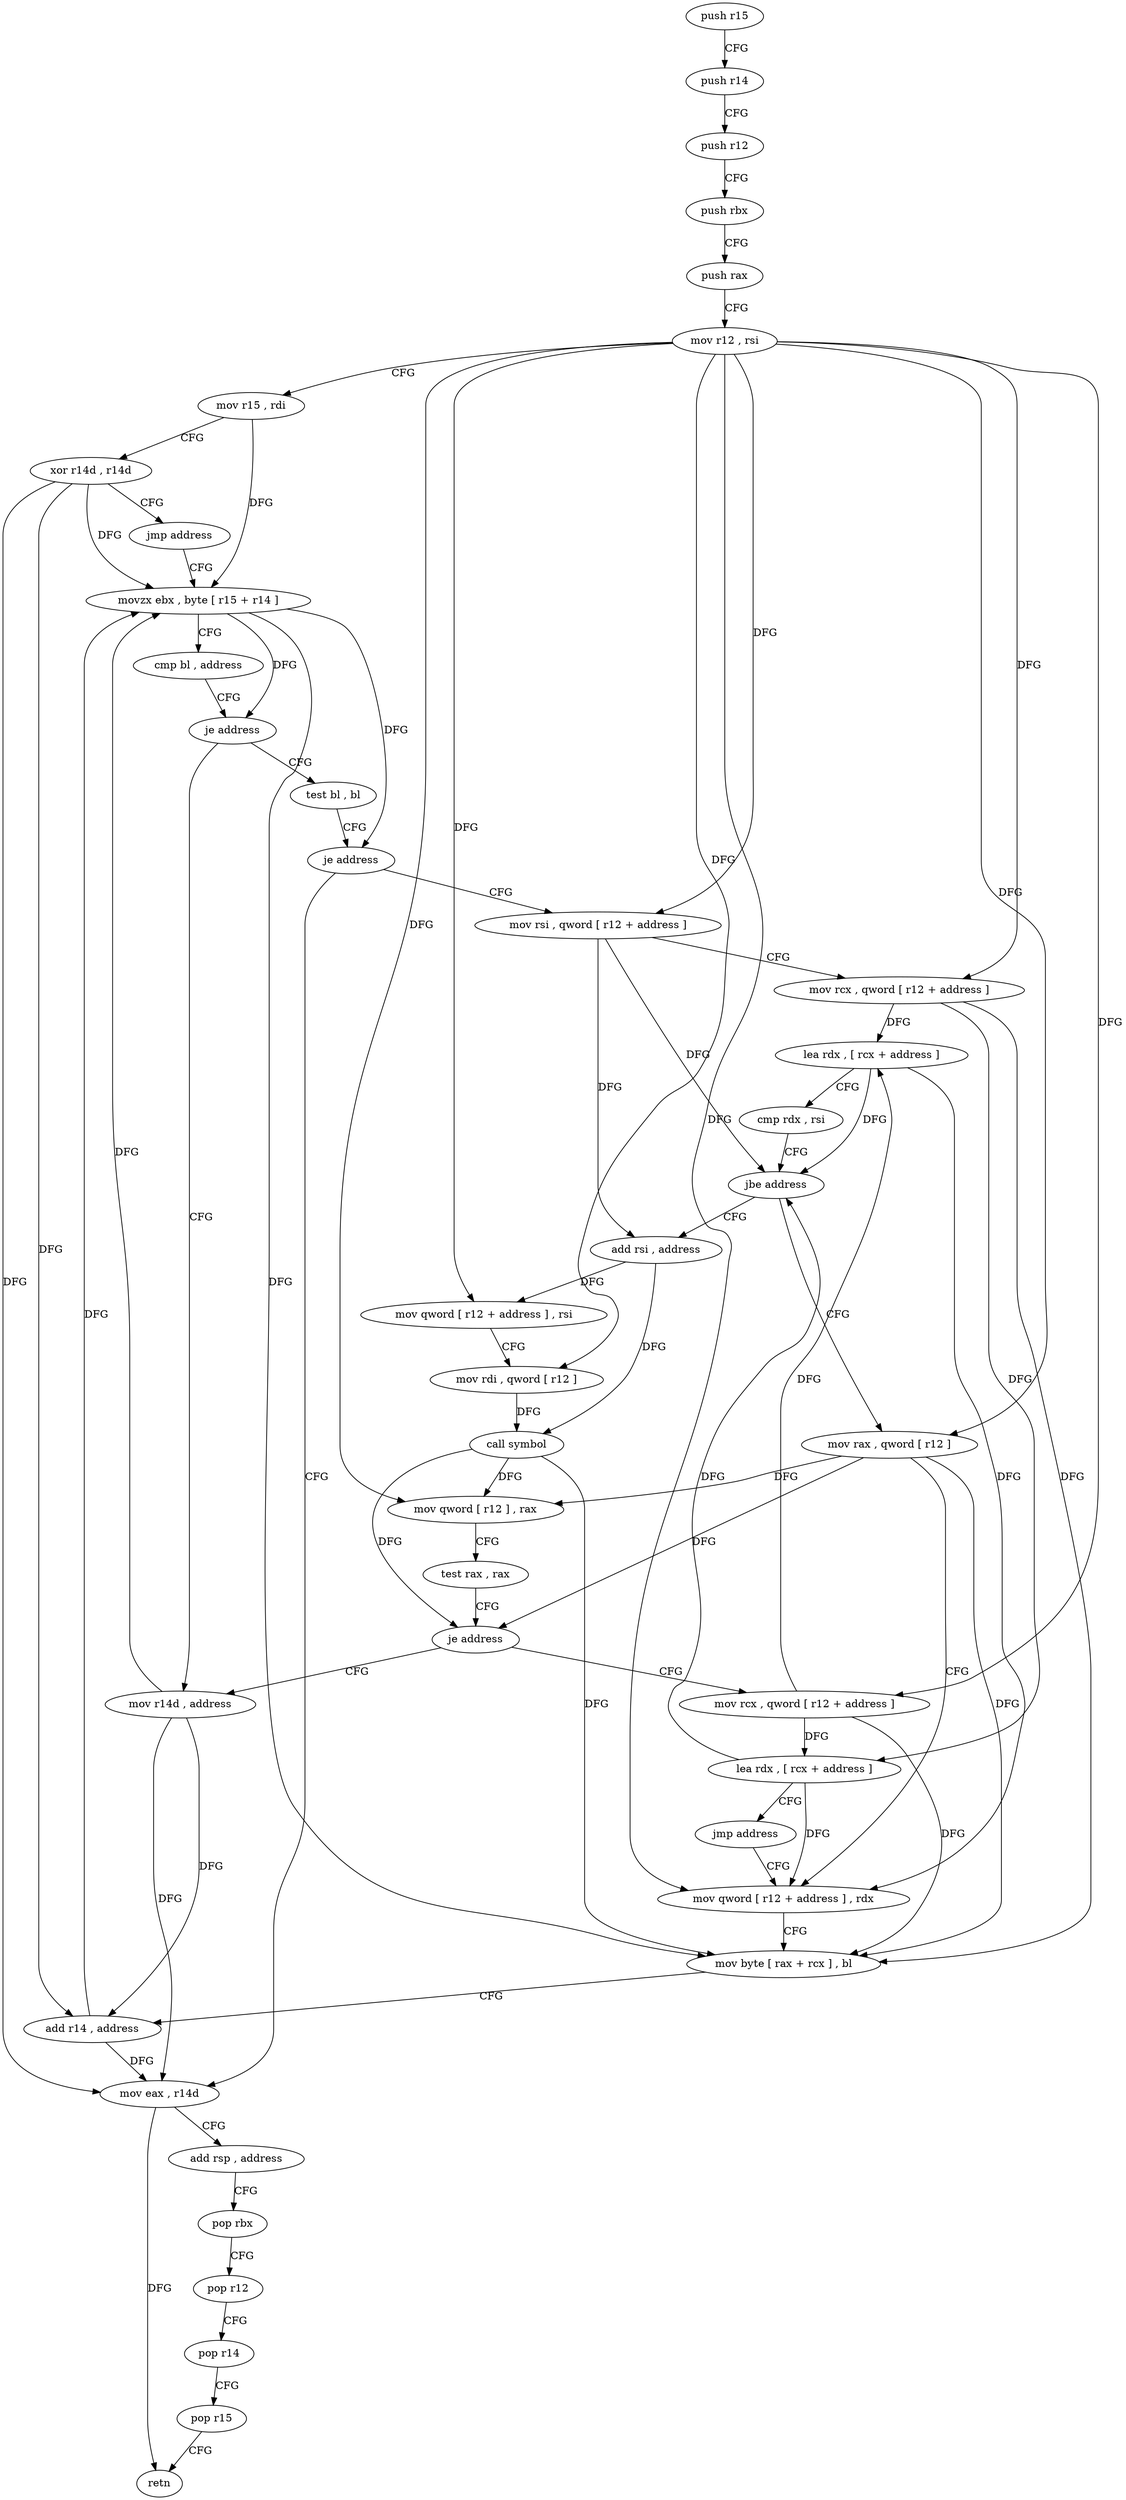 digraph "func" {
"149600" [label = "push r15" ]
"149602" [label = "push r14" ]
"149604" [label = "push r12" ]
"149606" [label = "push rbx" ]
"149607" [label = "push rax" ]
"149608" [label = "mov r12 , rsi" ]
"149611" [label = "mov r15 , rdi" ]
"149614" [label = "xor r14d , r14d" ]
"149617" [label = "jmp address" ]
"149648" [label = "movzx ebx , byte [ r15 + r14 ]" ]
"149653" [label = "cmp bl , address" ]
"149656" [label = "je address" ]
"149722" [label = "mov r14d , address" ]
"149658" [label = "test bl , bl" ]
"149728" [label = "mov eax , r14d" ]
"149660" [label = "je address" ]
"149662" [label = "mov rsi , qword [ r12 + address ]" ]
"149731" [label = "add rsp , address" ]
"149735" [label = "pop rbx" ]
"149736" [label = "pop r12" ]
"149738" [label = "pop r14" ]
"149740" [label = "pop r15" ]
"149742" [label = "retn" ]
"149667" [label = "mov rcx , qword [ r12 + address ]" ]
"149672" [label = "lea rdx , [ rcx + address ]" ]
"149676" [label = "cmp rdx , rsi" ]
"149679" [label = "jbe address" ]
"149632" [label = "mov rax , qword [ r12 ]" ]
"149681" [label = "add rsi , address" ]
"149636" [label = "mov qword [ r12 + address ] , rdx" ]
"149688" [label = "mov qword [ r12 + address ] , rsi" ]
"149693" [label = "mov rdi , qword [ r12 ]" ]
"149697" [label = "call symbol" ]
"149702" [label = "mov qword [ r12 ] , rax" ]
"149706" [label = "test rax , rax" ]
"149709" [label = "je address" ]
"149711" [label = "mov rcx , qword [ r12 + address ]" ]
"149716" [label = "lea rdx , [ rcx + address ]" ]
"149720" [label = "jmp address" ]
"149641" [label = "mov byte [ rax + rcx ] , bl" ]
"149644" [label = "add r14 , address" ]
"149600" -> "149602" [ label = "CFG" ]
"149602" -> "149604" [ label = "CFG" ]
"149604" -> "149606" [ label = "CFG" ]
"149606" -> "149607" [ label = "CFG" ]
"149607" -> "149608" [ label = "CFG" ]
"149608" -> "149611" [ label = "CFG" ]
"149608" -> "149662" [ label = "DFG" ]
"149608" -> "149667" [ label = "DFG" ]
"149608" -> "149632" [ label = "DFG" ]
"149608" -> "149688" [ label = "DFG" ]
"149608" -> "149693" [ label = "DFG" ]
"149608" -> "149702" [ label = "DFG" ]
"149608" -> "149636" [ label = "DFG" ]
"149608" -> "149711" [ label = "DFG" ]
"149611" -> "149614" [ label = "CFG" ]
"149611" -> "149648" [ label = "DFG" ]
"149614" -> "149617" [ label = "CFG" ]
"149614" -> "149648" [ label = "DFG" ]
"149614" -> "149728" [ label = "DFG" ]
"149614" -> "149644" [ label = "DFG" ]
"149617" -> "149648" [ label = "CFG" ]
"149648" -> "149653" [ label = "CFG" ]
"149648" -> "149656" [ label = "DFG" ]
"149648" -> "149660" [ label = "DFG" ]
"149648" -> "149641" [ label = "DFG" ]
"149653" -> "149656" [ label = "CFG" ]
"149656" -> "149722" [ label = "CFG" ]
"149656" -> "149658" [ label = "CFG" ]
"149722" -> "149728" [ label = "DFG" ]
"149722" -> "149648" [ label = "DFG" ]
"149722" -> "149644" [ label = "DFG" ]
"149658" -> "149660" [ label = "CFG" ]
"149728" -> "149731" [ label = "CFG" ]
"149728" -> "149742" [ label = "DFG" ]
"149660" -> "149728" [ label = "CFG" ]
"149660" -> "149662" [ label = "CFG" ]
"149662" -> "149667" [ label = "CFG" ]
"149662" -> "149679" [ label = "DFG" ]
"149662" -> "149681" [ label = "DFG" ]
"149731" -> "149735" [ label = "CFG" ]
"149735" -> "149736" [ label = "CFG" ]
"149736" -> "149738" [ label = "CFG" ]
"149738" -> "149740" [ label = "CFG" ]
"149740" -> "149742" [ label = "CFG" ]
"149667" -> "149672" [ label = "DFG" ]
"149667" -> "149641" [ label = "DFG" ]
"149667" -> "149716" [ label = "DFG" ]
"149672" -> "149676" [ label = "CFG" ]
"149672" -> "149679" [ label = "DFG" ]
"149672" -> "149636" [ label = "DFG" ]
"149676" -> "149679" [ label = "CFG" ]
"149679" -> "149632" [ label = "CFG" ]
"149679" -> "149681" [ label = "CFG" ]
"149632" -> "149636" [ label = "CFG" ]
"149632" -> "149702" [ label = "DFG" ]
"149632" -> "149709" [ label = "DFG" ]
"149632" -> "149641" [ label = "DFG" ]
"149681" -> "149688" [ label = "DFG" ]
"149681" -> "149697" [ label = "DFG" ]
"149636" -> "149641" [ label = "CFG" ]
"149688" -> "149693" [ label = "CFG" ]
"149693" -> "149697" [ label = "DFG" ]
"149697" -> "149702" [ label = "DFG" ]
"149697" -> "149709" [ label = "DFG" ]
"149697" -> "149641" [ label = "DFG" ]
"149702" -> "149706" [ label = "CFG" ]
"149706" -> "149709" [ label = "CFG" ]
"149709" -> "149722" [ label = "CFG" ]
"149709" -> "149711" [ label = "CFG" ]
"149711" -> "149716" [ label = "DFG" ]
"149711" -> "149672" [ label = "DFG" ]
"149711" -> "149641" [ label = "DFG" ]
"149716" -> "149720" [ label = "CFG" ]
"149716" -> "149636" [ label = "DFG" ]
"149716" -> "149679" [ label = "DFG" ]
"149720" -> "149636" [ label = "CFG" ]
"149641" -> "149644" [ label = "CFG" ]
"149644" -> "149648" [ label = "DFG" ]
"149644" -> "149728" [ label = "DFG" ]
}
